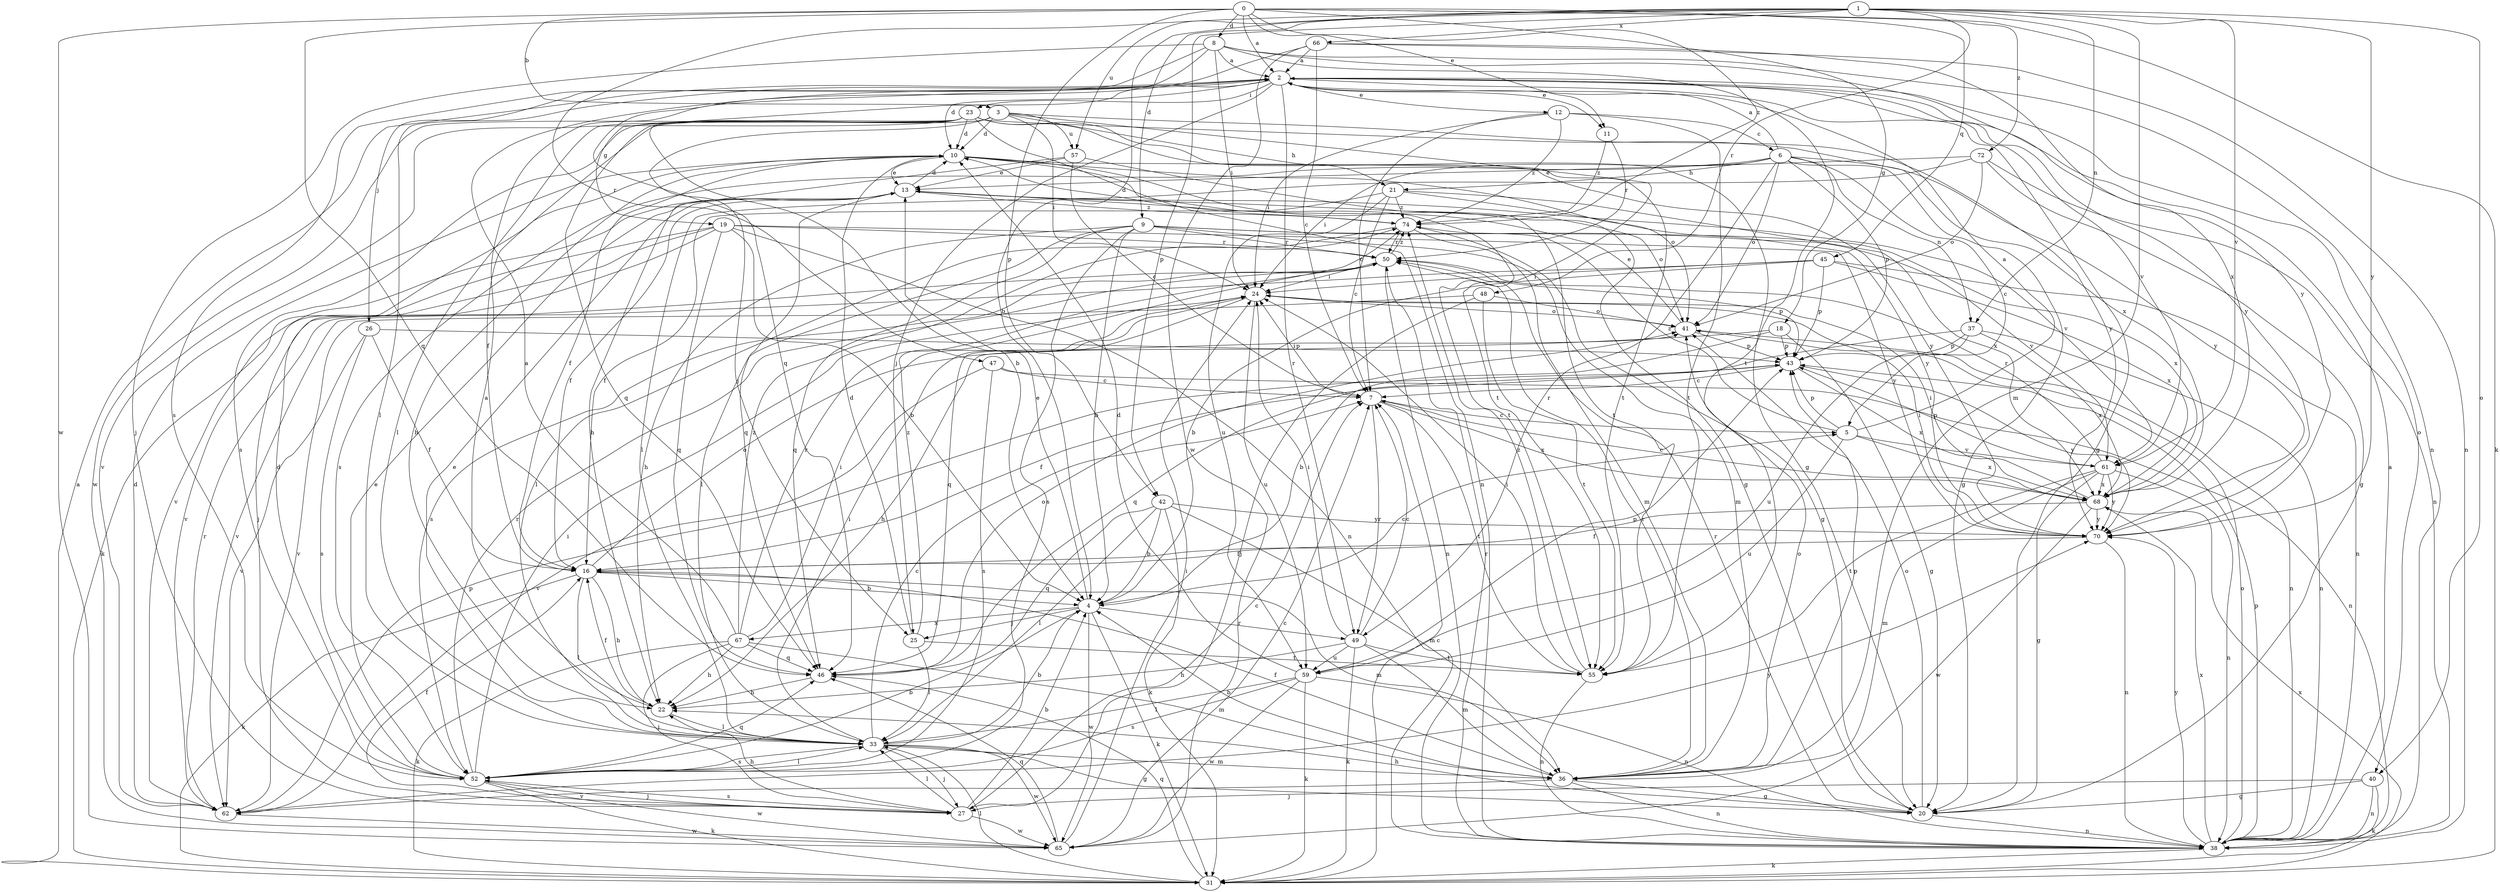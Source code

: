 strict digraph  {
0;
1;
2;
3;
4;
5;
6;
7;
8;
9;
10;
11;
12;
13;
16;
18;
19;
20;
21;
22;
23;
24;
25;
26;
27;
31;
33;
36;
37;
38;
40;
41;
42;
43;
45;
46;
47;
48;
49;
50;
52;
55;
57;
59;
61;
62;
65;
66;
67;
68;
70;
72;
74;
0 -> 2  [label=a];
0 -> 3  [label=b];
0 -> 8  [label=d];
0 -> 11  [label=e];
0 -> 18  [label=g];
0 -> 31  [label=k];
0 -> 42  [label=p];
0 -> 45  [label=q];
0 -> 46  [label=q];
0 -> 65  [label=w];
0 -> 72  [label=z];
0 -> 74  [label=z];
1 -> 4  [label=b];
1 -> 9  [label=d];
1 -> 36  [label=m];
1 -> 37  [label=n];
1 -> 40  [label=o];
1 -> 42  [label=p];
1 -> 47  [label=r];
1 -> 48  [label=r];
1 -> 57  [label=u];
1 -> 61  [label=v];
1 -> 66  [label=x];
1 -> 70  [label=y];
2 -> 10  [label=d];
2 -> 11  [label=e];
2 -> 12  [label=e];
2 -> 19  [label=g];
2 -> 20  [label=g];
2 -> 23  [label=i];
2 -> 25  [label=j];
2 -> 33  [label=l];
2 -> 40  [label=o];
2 -> 49  [label=r];
2 -> 61  [label=v];
2 -> 70  [label=y];
3 -> 10  [label=d];
3 -> 16  [label=f];
3 -> 21  [label=h];
3 -> 24  [label=i];
3 -> 25  [label=j];
3 -> 52  [label=s];
3 -> 55  [label=t];
3 -> 57  [label=u];
3 -> 70  [label=y];
4 -> 5  [label=c];
4 -> 13  [label=e];
4 -> 25  [label=j];
4 -> 31  [label=k];
4 -> 49  [label=r];
4 -> 65  [label=w];
4 -> 67  [label=x];
5 -> 2  [label=a];
5 -> 43  [label=p];
5 -> 59  [label=u];
5 -> 61  [label=v];
5 -> 68  [label=x];
5 -> 74  [label=z];
6 -> 2  [label=a];
6 -> 5  [label=c];
6 -> 20  [label=g];
6 -> 21  [label=h];
6 -> 24  [label=i];
6 -> 37  [label=n];
6 -> 41  [label=o];
6 -> 43  [label=p];
6 -> 49  [label=r];
6 -> 52  [label=s];
6 -> 70  [label=y];
7 -> 5  [label=c];
7 -> 24  [label=i];
7 -> 49  [label=r];
7 -> 55  [label=t];
7 -> 68  [label=x];
8 -> 2  [label=a];
8 -> 24  [label=i];
8 -> 26  [label=j];
8 -> 27  [label=j];
8 -> 38  [label=n];
8 -> 52  [label=s];
8 -> 55  [label=t];
8 -> 70  [label=y];
9 -> 4  [label=b];
9 -> 22  [label=h];
9 -> 33  [label=l];
9 -> 36  [label=m];
9 -> 46  [label=q];
9 -> 50  [label=r];
9 -> 52  [label=s];
9 -> 61  [label=v];
9 -> 68  [label=x];
10 -> 13  [label=e];
10 -> 16  [label=f];
10 -> 20  [label=g];
10 -> 22  [label=h];
10 -> 41  [label=o];
10 -> 55  [label=t];
10 -> 70  [label=y];
11 -> 50  [label=r];
11 -> 74  [label=z];
12 -> 6  [label=c];
12 -> 7  [label=c];
12 -> 24  [label=i];
12 -> 55  [label=t];
12 -> 74  [label=z];
13 -> 10  [label=d];
13 -> 16  [label=f];
13 -> 41  [label=o];
13 -> 46  [label=q];
13 -> 61  [label=v];
13 -> 62  [label=v];
13 -> 74  [label=z];
16 -> 4  [label=b];
16 -> 22  [label=h];
16 -> 31  [label=k];
16 -> 33  [label=l];
16 -> 36  [label=m];
16 -> 41  [label=o];
18 -> 4  [label=b];
18 -> 20  [label=g];
18 -> 22  [label=h];
18 -> 43  [label=p];
19 -> 4  [label=b];
19 -> 27  [label=j];
19 -> 31  [label=k];
19 -> 38  [label=n];
19 -> 46  [label=q];
19 -> 50  [label=r];
19 -> 62  [label=v];
19 -> 70  [label=y];
20 -> 22  [label=h];
20 -> 38  [label=n];
20 -> 41  [label=o];
20 -> 50  [label=r];
21 -> 7  [label=c];
21 -> 16  [label=f];
21 -> 59  [label=u];
21 -> 68  [label=x];
21 -> 70  [label=y];
21 -> 74  [label=z];
22 -> 2  [label=a];
22 -> 16  [label=f];
22 -> 33  [label=l];
23 -> 4  [label=b];
23 -> 10  [label=d];
23 -> 20  [label=g];
23 -> 33  [label=l];
23 -> 38  [label=n];
23 -> 46  [label=q];
23 -> 55  [label=t];
23 -> 62  [label=v];
23 -> 65  [label=w];
23 -> 68  [label=x];
24 -> 41  [label=o];
24 -> 46  [label=q];
24 -> 59  [label=u];
25 -> 10  [label=d];
25 -> 33  [label=l];
25 -> 55  [label=t];
25 -> 74  [label=z];
26 -> 16  [label=f];
26 -> 43  [label=p];
26 -> 52  [label=s];
26 -> 62  [label=v];
27 -> 4  [label=b];
27 -> 7  [label=c];
27 -> 16  [label=f];
27 -> 22  [label=h];
27 -> 33  [label=l];
27 -> 52  [label=s];
27 -> 65  [label=w];
31 -> 2  [label=a];
31 -> 7  [label=c];
31 -> 33  [label=l];
31 -> 46  [label=q];
31 -> 68  [label=x];
33 -> 4  [label=b];
33 -> 7  [label=c];
33 -> 13  [label=e];
33 -> 20  [label=g];
33 -> 24  [label=i];
33 -> 27  [label=j];
33 -> 36  [label=m];
33 -> 52  [label=s];
33 -> 65  [label=w];
36 -> 4  [label=b];
36 -> 16  [label=f];
36 -> 20  [label=g];
36 -> 38  [label=n];
36 -> 41  [label=o];
36 -> 43  [label=p];
36 -> 50  [label=r];
36 -> 62  [label=v];
37 -> 38  [label=n];
37 -> 43  [label=p];
37 -> 46  [label=q];
37 -> 59  [label=u];
37 -> 68  [label=x];
38 -> 2  [label=a];
38 -> 31  [label=k];
38 -> 41  [label=o];
38 -> 43  [label=p];
38 -> 50  [label=r];
38 -> 68  [label=x];
38 -> 70  [label=y];
40 -> 20  [label=g];
40 -> 27  [label=j];
40 -> 31  [label=k];
40 -> 38  [label=n];
41 -> 13  [label=e];
41 -> 38  [label=n];
41 -> 43  [label=p];
42 -> 4  [label=b];
42 -> 31  [label=k];
42 -> 33  [label=l];
42 -> 36  [label=m];
42 -> 46  [label=q];
42 -> 70  [label=y];
43 -> 7  [label=c];
43 -> 16  [label=f];
43 -> 68  [label=x];
43 -> 70  [label=y];
45 -> 4  [label=b];
45 -> 24  [label=i];
45 -> 38  [label=n];
45 -> 43  [label=p];
45 -> 62  [label=v];
45 -> 68  [label=x];
46 -> 22  [label=h];
46 -> 41  [label=o];
47 -> 7  [label=c];
47 -> 38  [label=n];
47 -> 52  [label=s];
47 -> 62  [label=v];
48 -> 27  [label=j];
48 -> 41  [label=o];
48 -> 55  [label=t];
48 -> 62  [label=v];
49 -> 7  [label=c];
49 -> 22  [label=h];
49 -> 24  [label=i];
49 -> 31  [label=k];
49 -> 36  [label=m];
49 -> 55  [label=t];
49 -> 59  [label=u];
50 -> 24  [label=i];
50 -> 38  [label=n];
50 -> 43  [label=p];
50 -> 52  [label=s];
50 -> 74  [label=z];
52 -> 4  [label=b];
52 -> 10  [label=d];
52 -> 13  [label=e];
52 -> 24  [label=i];
52 -> 27  [label=j];
52 -> 31  [label=k];
52 -> 33  [label=l];
52 -> 46  [label=q];
52 -> 50  [label=r];
52 -> 65  [label=w];
55 -> 24  [label=i];
55 -> 38  [label=n];
55 -> 74  [label=z];
57 -> 7  [label=c];
57 -> 13  [label=e];
57 -> 22  [label=h];
57 -> 55  [label=t];
59 -> 10  [label=d];
59 -> 31  [label=k];
59 -> 33  [label=l];
59 -> 38  [label=n];
59 -> 43  [label=p];
59 -> 52  [label=s];
59 -> 65  [label=w];
61 -> 20  [label=g];
61 -> 36  [label=m];
61 -> 38  [label=n];
61 -> 43  [label=p];
61 -> 50  [label=r];
61 -> 55  [label=t];
61 -> 68  [label=x];
61 -> 70  [label=y];
62 -> 10  [label=d];
62 -> 43  [label=p];
62 -> 50  [label=r];
62 -> 65  [label=w];
62 -> 70  [label=y];
65 -> 7  [label=c];
65 -> 24  [label=i];
65 -> 46  [label=q];
66 -> 2  [label=a];
66 -> 7  [label=c];
66 -> 38  [label=n];
66 -> 46  [label=q];
66 -> 65  [label=w];
66 -> 68  [label=x];
67 -> 2  [label=a];
67 -> 22  [label=h];
67 -> 24  [label=i];
67 -> 27  [label=j];
67 -> 31  [label=k];
67 -> 36  [label=m];
67 -> 46  [label=q];
67 -> 50  [label=r];
67 -> 74  [label=z];
68 -> 7  [label=c];
68 -> 16  [label=f];
68 -> 24  [label=i];
68 -> 65  [label=w];
68 -> 70  [label=y];
70 -> 16  [label=f];
70 -> 24  [label=i];
70 -> 38  [label=n];
72 -> 13  [label=e];
72 -> 20  [label=g];
72 -> 33  [label=l];
72 -> 38  [label=n];
72 -> 41  [label=o];
74 -> 10  [label=d];
74 -> 20  [label=g];
74 -> 33  [label=l];
74 -> 36  [label=m];
74 -> 50  [label=r];
}
